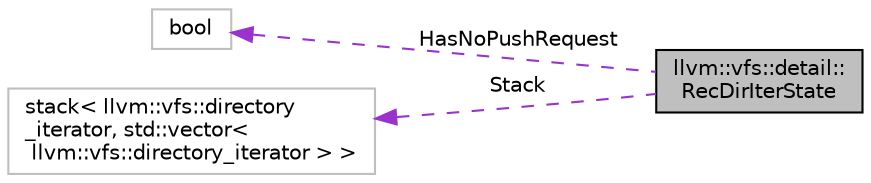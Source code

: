 digraph "llvm::vfs::detail::RecDirIterState"
{
 // LATEX_PDF_SIZE
  bgcolor="transparent";
  edge [fontname="Helvetica",fontsize="10",labelfontname="Helvetica",labelfontsize="10"];
  node [fontname="Helvetica",fontsize="10",shape=record];
  rankdir="LR";
  Node1 [label="llvm::vfs::detail::\lRecDirIterState",height=0.2,width=0.4,color="black", fillcolor="grey75", style="filled", fontcolor="black",tooltip="Keeps state for the recursive_directory_iterator."];
  Node2 -> Node1 [dir="back",color="darkorchid3",fontsize="10",style="dashed",label=" HasNoPushRequest" ,fontname="Helvetica"];
  Node2 [label="bool",height=0.2,width=0.4,color="grey75",tooltip=" "];
  Node3 -> Node1 [dir="back",color="darkorchid3",fontsize="10",style="dashed",label=" Stack" ,fontname="Helvetica"];
  Node3 [label="stack\< llvm::vfs::directory\l_iterator, std::vector\<\l llvm::vfs::directory_iterator \> \>",height=0.2,width=0.4,color="grey75",tooltip=" "];
}
